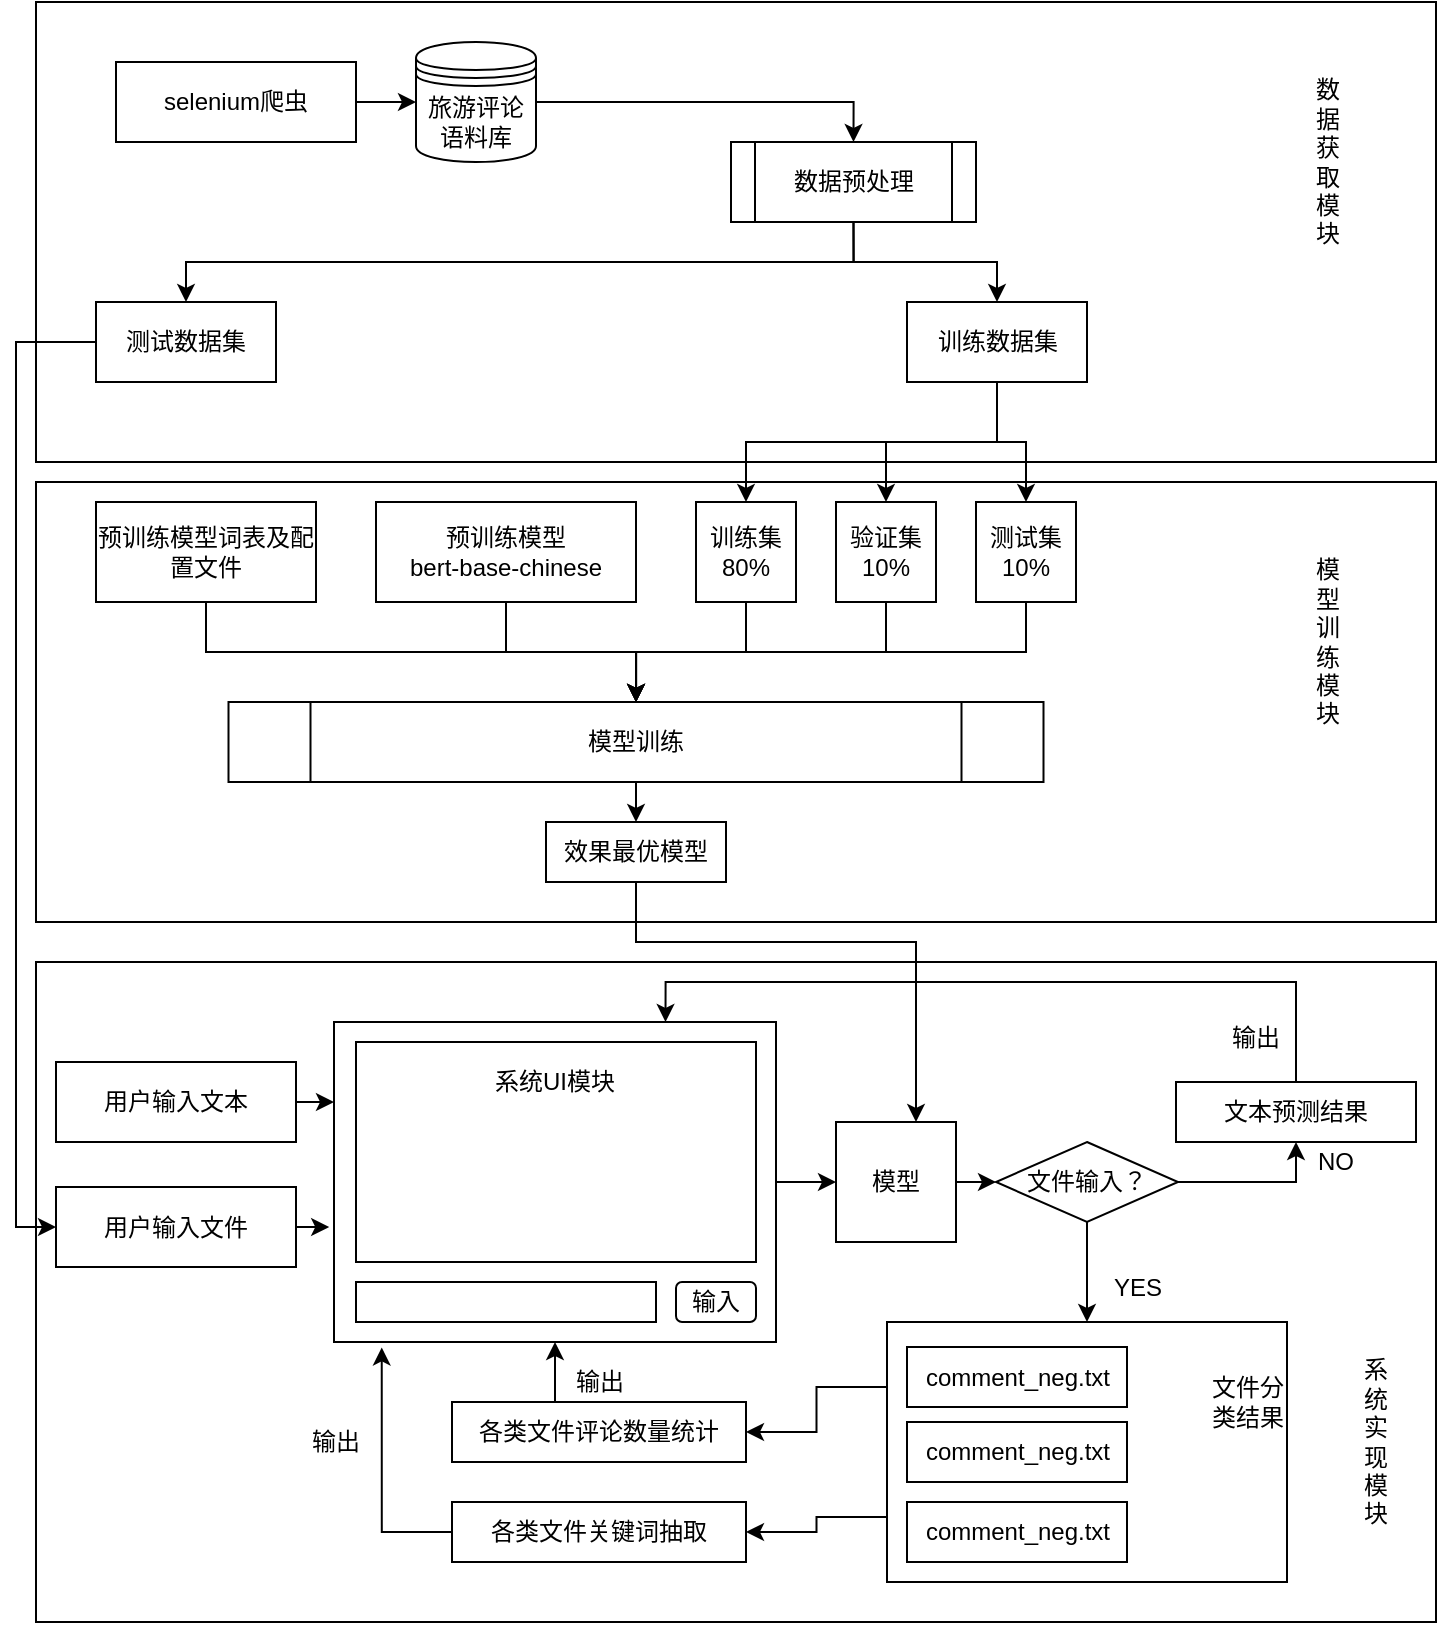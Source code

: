 <mxfile version="14.7.1" type="github">
  <diagram id="l19hE49-DuXAeXrQDloS" name="Page-1">
    <mxGraphModel dx="921" dy="492" grid="1" gridSize="10" guides="1" tooltips="1" connect="1" arrows="1" fold="1" page="1" pageScale="1" pageWidth="4681" pageHeight="3300" math="0" shadow="0">
      <root>
        <mxCell id="0" />
        <mxCell id="1" parent="0" />
        <mxCell id="fxtVjTBRkr7HKqSmOPXZ-139" value="" style="rounded=0;whiteSpace=wrap;html=1;fillColor=#ffffff;" vertex="1" parent="1">
          <mxGeometry x="90" y="740" width="700" height="330" as="geometry" />
        </mxCell>
        <mxCell id="fxtVjTBRkr7HKqSmOPXZ-52" value="" style="rounded=0;whiteSpace=wrap;html=1;" vertex="1" parent="1">
          <mxGeometry x="90" y="500" width="700" height="220" as="geometry" />
        </mxCell>
        <mxCell id="fxtVjTBRkr7HKqSmOPXZ-13" value="" style="rounded=0;whiteSpace=wrap;html=1;" vertex="1" parent="1">
          <mxGeometry x="90" y="260" width="700" height="230" as="geometry" />
        </mxCell>
        <mxCell id="fxtVjTBRkr7HKqSmOPXZ-39" style="edgeStyle=orthogonalEdgeStyle;rounded=0;orthogonalLoop=1;jettySize=auto;html=1;exitX=1;exitY=0.5;exitDx=0;exitDy=0;entryX=0.5;entryY=0;entryDx=0;entryDy=0;" edge="1" parent="1" source="fxtVjTBRkr7HKqSmOPXZ-1" target="fxtVjTBRkr7HKqSmOPXZ-23">
          <mxGeometry relative="1" as="geometry" />
        </mxCell>
        <mxCell id="fxtVjTBRkr7HKqSmOPXZ-1" value="旅游评论语料库" style="shape=datastore;whiteSpace=wrap;html=1;" vertex="1" parent="1">
          <mxGeometry x="280" y="280" width="60" height="60" as="geometry" />
        </mxCell>
        <mxCell id="fxtVjTBRkr7HKqSmOPXZ-5" style="edgeStyle=orthogonalEdgeStyle;rounded=0;orthogonalLoop=1;jettySize=auto;html=1;exitX=1;exitY=0.5;exitDx=0;exitDy=0;" edge="1" parent="1" source="fxtVjTBRkr7HKqSmOPXZ-3" target="fxtVjTBRkr7HKqSmOPXZ-1">
          <mxGeometry relative="1" as="geometry" />
        </mxCell>
        <mxCell id="fxtVjTBRkr7HKqSmOPXZ-3" value="selenium爬虫" style="rounded=0;whiteSpace=wrap;html=1;" vertex="1" parent="1">
          <mxGeometry x="130" y="290" width="120" height="40" as="geometry" />
        </mxCell>
        <mxCell id="fxtVjTBRkr7HKqSmOPXZ-114" style="edgeStyle=orthogonalEdgeStyle;rounded=0;orthogonalLoop=1;jettySize=auto;html=1;exitX=0.5;exitY=1;exitDx=0;exitDy=0;entryX=0.5;entryY=0;entryDx=0;entryDy=0;endArrow=classic;endFill=1;" edge="1" parent="1" source="fxtVjTBRkr7HKqSmOPXZ-8" target="fxtVjTBRkr7HKqSmOPXZ-16">
          <mxGeometry relative="1" as="geometry" />
        </mxCell>
        <mxCell id="fxtVjTBRkr7HKqSmOPXZ-115" style="edgeStyle=orthogonalEdgeStyle;rounded=0;orthogonalLoop=1;jettySize=auto;html=1;exitX=0.5;exitY=1;exitDx=0;exitDy=0;entryX=0.5;entryY=0;entryDx=0;entryDy=0;endArrow=classic;endFill=1;" edge="1" parent="1" source="fxtVjTBRkr7HKqSmOPXZ-8" target="fxtVjTBRkr7HKqSmOPXZ-17">
          <mxGeometry relative="1" as="geometry" />
        </mxCell>
        <mxCell id="fxtVjTBRkr7HKqSmOPXZ-117" style="edgeStyle=orthogonalEdgeStyle;rounded=0;orthogonalLoop=1;jettySize=auto;html=1;exitX=0.5;exitY=1;exitDx=0;exitDy=0;entryX=0.5;entryY=0;entryDx=0;entryDy=0;endArrow=classic;endFill=1;" edge="1" parent="1" source="fxtVjTBRkr7HKqSmOPXZ-8" target="fxtVjTBRkr7HKqSmOPXZ-18">
          <mxGeometry relative="1" as="geometry" />
        </mxCell>
        <mxCell id="fxtVjTBRkr7HKqSmOPXZ-8" value="训练数据集" style="rounded=0;whiteSpace=wrap;html=1;" vertex="1" parent="1">
          <mxGeometry x="525.5" y="410" width="90" height="40" as="geometry" />
        </mxCell>
        <mxCell id="fxtVjTBRkr7HKqSmOPXZ-138" style="edgeStyle=orthogonalEdgeStyle;rounded=0;orthogonalLoop=1;jettySize=auto;html=1;exitX=0;exitY=0.5;exitDx=0;exitDy=0;entryX=0;entryY=0.5;entryDx=0;entryDy=0;endArrow=classic;endFill=1;" edge="1" parent="1" source="fxtVjTBRkr7HKqSmOPXZ-9" target="fxtVjTBRkr7HKqSmOPXZ-134">
          <mxGeometry relative="1" as="geometry" />
        </mxCell>
        <mxCell id="fxtVjTBRkr7HKqSmOPXZ-9" value="测试数据集" style="rounded=0;whiteSpace=wrap;html=1;" vertex="1" parent="1">
          <mxGeometry x="120" y="410" width="90" height="40" as="geometry" />
        </mxCell>
        <mxCell id="fxtVjTBRkr7HKqSmOPXZ-14" value="数&lt;br&gt;据&lt;br&gt;获&lt;br&gt;取&lt;br&gt;模&lt;br&gt;块" style="text;html=1;strokeColor=none;fillColor=none;align=center;verticalAlign=middle;whiteSpace=wrap;rounded=0;" vertex="1" parent="1">
          <mxGeometry x="715.5" y="280" width="40" height="120" as="geometry" />
        </mxCell>
        <mxCell id="fxtVjTBRkr7HKqSmOPXZ-121" style="edgeStyle=orthogonalEdgeStyle;rounded=0;orthogonalLoop=1;jettySize=auto;html=1;exitX=0.5;exitY=1;exitDx=0;exitDy=0;entryX=0.5;entryY=0;entryDx=0;entryDy=0;endArrow=classic;endFill=1;" edge="1" parent="1" source="fxtVjTBRkr7HKqSmOPXZ-16" target="fxtVjTBRkr7HKqSmOPXZ-50">
          <mxGeometry relative="1" as="geometry" />
        </mxCell>
        <mxCell id="fxtVjTBRkr7HKqSmOPXZ-16" value="训练集80%" style="whiteSpace=wrap;html=1;aspect=fixed;" vertex="1" parent="1">
          <mxGeometry x="420" y="510" width="50" height="50" as="geometry" />
        </mxCell>
        <mxCell id="fxtVjTBRkr7HKqSmOPXZ-124" style="edgeStyle=orthogonalEdgeStyle;rounded=0;orthogonalLoop=1;jettySize=auto;html=1;exitX=0.5;exitY=1;exitDx=0;exitDy=0;entryX=0.5;entryY=0;entryDx=0;entryDy=0;endArrow=classic;endFill=1;" edge="1" parent="1" source="fxtVjTBRkr7HKqSmOPXZ-17" target="fxtVjTBRkr7HKqSmOPXZ-50">
          <mxGeometry relative="1" as="geometry" />
        </mxCell>
        <mxCell id="fxtVjTBRkr7HKqSmOPXZ-17" value="验证集&lt;br&gt;10%" style="whiteSpace=wrap;html=1;aspect=fixed;" vertex="1" parent="1">
          <mxGeometry x="490" y="510" width="50" height="50" as="geometry" />
        </mxCell>
        <mxCell id="fxtVjTBRkr7HKqSmOPXZ-123" style="edgeStyle=orthogonalEdgeStyle;rounded=0;orthogonalLoop=1;jettySize=auto;html=1;exitX=0.5;exitY=1;exitDx=0;exitDy=0;entryX=0.5;entryY=0;entryDx=0;entryDy=0;endArrow=classic;endFill=1;" edge="1" parent="1" source="fxtVjTBRkr7HKqSmOPXZ-18" target="fxtVjTBRkr7HKqSmOPXZ-50">
          <mxGeometry relative="1" as="geometry" />
        </mxCell>
        <mxCell id="fxtVjTBRkr7HKqSmOPXZ-18" value="测试集10%" style="whiteSpace=wrap;html=1;aspect=fixed;" vertex="1" parent="1">
          <mxGeometry x="560" y="510" width="50" height="50" as="geometry" />
        </mxCell>
        <mxCell id="fxtVjTBRkr7HKqSmOPXZ-112" style="edgeStyle=orthogonalEdgeStyle;rounded=0;orthogonalLoop=1;jettySize=auto;html=1;exitX=0.5;exitY=1;exitDx=0;exitDy=0;entryX=0.5;entryY=0;entryDx=0;entryDy=0;endArrow=classic;endFill=1;" edge="1" parent="1" source="fxtVjTBRkr7HKqSmOPXZ-23" target="fxtVjTBRkr7HKqSmOPXZ-8">
          <mxGeometry relative="1" as="geometry" />
        </mxCell>
        <mxCell id="fxtVjTBRkr7HKqSmOPXZ-113" style="edgeStyle=orthogonalEdgeStyle;rounded=0;orthogonalLoop=1;jettySize=auto;html=1;exitX=0.5;exitY=1;exitDx=0;exitDy=0;endArrow=classic;endFill=1;" edge="1" parent="1" source="fxtVjTBRkr7HKqSmOPXZ-23" target="fxtVjTBRkr7HKqSmOPXZ-9">
          <mxGeometry relative="1" as="geometry" />
        </mxCell>
        <mxCell id="fxtVjTBRkr7HKqSmOPXZ-23" value="数据预处理" style="shape=process;whiteSpace=wrap;html=1;backgroundOutline=1;" vertex="1" parent="1">
          <mxGeometry x="437.5" y="330" width="122.5" height="40" as="geometry" />
        </mxCell>
        <mxCell id="fxtVjTBRkr7HKqSmOPXZ-119" style="edgeStyle=orthogonalEdgeStyle;rounded=0;orthogonalLoop=1;jettySize=auto;html=1;exitX=0.5;exitY=1;exitDx=0;exitDy=0;endArrow=classic;endFill=1;" edge="1" parent="1" source="fxtVjTBRkr7HKqSmOPXZ-47" target="fxtVjTBRkr7HKqSmOPXZ-50">
          <mxGeometry relative="1" as="geometry" />
        </mxCell>
        <mxCell id="fxtVjTBRkr7HKqSmOPXZ-47" value="预训练模型&lt;br&gt;bert-base-chinese" style="rounded=0;whiteSpace=wrap;html=1;" vertex="1" parent="1">
          <mxGeometry x="260" y="510" width="130" height="50" as="geometry" />
        </mxCell>
        <mxCell id="fxtVjTBRkr7HKqSmOPXZ-125" style="edgeStyle=orthogonalEdgeStyle;rounded=0;orthogonalLoop=1;jettySize=auto;html=1;exitX=0.5;exitY=1;exitDx=0;exitDy=0;endArrow=classic;endFill=1;" edge="1" parent="1" source="fxtVjTBRkr7HKqSmOPXZ-48" target="fxtVjTBRkr7HKqSmOPXZ-50">
          <mxGeometry relative="1" as="geometry" />
        </mxCell>
        <mxCell id="fxtVjTBRkr7HKqSmOPXZ-48" value="预训练模型词表及配置文件" style="rounded=0;whiteSpace=wrap;html=1;" vertex="1" parent="1">
          <mxGeometry x="120" y="510" width="110" height="50" as="geometry" />
        </mxCell>
        <mxCell id="fxtVjTBRkr7HKqSmOPXZ-128" style="edgeStyle=orthogonalEdgeStyle;rounded=0;orthogonalLoop=1;jettySize=auto;html=1;exitX=0.5;exitY=1;exitDx=0;exitDy=0;entryX=0.5;entryY=0;entryDx=0;entryDy=0;endArrow=classic;endFill=1;" edge="1" parent="1" source="fxtVjTBRkr7HKqSmOPXZ-50" target="fxtVjTBRkr7HKqSmOPXZ-126">
          <mxGeometry relative="1" as="geometry" />
        </mxCell>
        <mxCell id="fxtVjTBRkr7HKqSmOPXZ-50" value="模型训练" style="shape=process;whiteSpace=wrap;html=1;backgroundOutline=1;" vertex="1" parent="1">
          <mxGeometry x="186.25" y="610" width="407.5" height="40" as="geometry" />
        </mxCell>
        <mxCell id="fxtVjTBRkr7HKqSmOPXZ-97" style="edgeStyle=orthogonalEdgeStyle;rounded=0;orthogonalLoop=1;jettySize=auto;html=1;exitX=1;exitY=0.5;exitDx=0;exitDy=0;entryX=0;entryY=0.5;entryDx=0;entryDy=0;endArrow=classic;endFill=1;" edge="1" parent="1" source="fxtVjTBRkr7HKqSmOPXZ-55" target="fxtVjTBRkr7HKqSmOPXZ-96">
          <mxGeometry relative="1" as="geometry" />
        </mxCell>
        <mxCell id="fxtVjTBRkr7HKqSmOPXZ-55" value="模型" style="rounded=0;whiteSpace=wrap;html=1;" vertex="1" parent="1">
          <mxGeometry x="490" y="820" width="60" height="60" as="geometry" />
        </mxCell>
        <mxCell id="fxtVjTBRkr7HKqSmOPXZ-72" value="" style="group" vertex="1" connectable="0" parent="1">
          <mxGeometry x="239" y="770" width="221" height="160" as="geometry" />
        </mxCell>
        <mxCell id="fxtVjTBRkr7HKqSmOPXZ-69" value="" style="rounded=0;whiteSpace=wrap;html=1;fillColor=#ffffff;" vertex="1" parent="fxtVjTBRkr7HKqSmOPXZ-72">
          <mxGeometry width="221" height="160" as="geometry" />
        </mxCell>
        <mxCell id="fxtVjTBRkr7HKqSmOPXZ-68" value="" style="rounded=0;whiteSpace=wrap;html=1;fillColor=#ffffff;" vertex="1" parent="fxtVjTBRkr7HKqSmOPXZ-72">
          <mxGeometry x="11" y="10" width="200" height="110" as="geometry" />
        </mxCell>
        <mxCell id="fxtVjTBRkr7HKqSmOPXZ-70" value="" style="rounded=0;whiteSpace=wrap;html=1;fillColor=#ffffff;" vertex="1" parent="fxtVjTBRkr7HKqSmOPXZ-72">
          <mxGeometry x="11" y="130" width="150" height="20" as="geometry" />
        </mxCell>
        <mxCell id="fxtVjTBRkr7HKqSmOPXZ-71" value="输入" style="rounded=1;whiteSpace=wrap;html=1;fillColor=#ffffff;" vertex="1" parent="fxtVjTBRkr7HKqSmOPXZ-72">
          <mxGeometry x="171" y="130" width="40" height="20" as="geometry" />
        </mxCell>
        <mxCell id="fxtVjTBRkr7HKqSmOPXZ-73" value="系统UI模块" style="text;html=1;strokeColor=none;fillColor=none;align=center;verticalAlign=middle;whiteSpace=wrap;rounded=0;" vertex="1" parent="fxtVjTBRkr7HKqSmOPXZ-72">
          <mxGeometry x="65" y="20" width="91" height="20" as="geometry" />
        </mxCell>
        <mxCell id="fxtVjTBRkr7HKqSmOPXZ-82" style="edgeStyle=orthogonalEdgeStyle;rounded=0;orthogonalLoop=1;jettySize=auto;html=1;exitX=0.5;exitY=0;exitDx=0;exitDy=0;entryX=0.75;entryY=0;entryDx=0;entryDy=0;endArrow=classic;endFill=1;" edge="1" parent="1" source="fxtVjTBRkr7HKqSmOPXZ-80" target="fxtVjTBRkr7HKqSmOPXZ-69">
          <mxGeometry relative="1" as="geometry">
            <Array as="points">
              <mxPoint x="720" y="750" />
              <mxPoint x="405" y="750" />
            </Array>
          </mxGeometry>
        </mxCell>
        <mxCell id="fxtVjTBRkr7HKqSmOPXZ-80" value="文本预测结果" style="rounded=0;whiteSpace=wrap;html=1;fillColor=#ffffff;" vertex="1" parent="1">
          <mxGeometry x="660" y="800" width="120" height="30" as="geometry" />
        </mxCell>
        <mxCell id="fxtVjTBRkr7HKqSmOPXZ-83" value="输出" style="text;html=1;strokeColor=none;fillColor=none;align=center;verticalAlign=middle;whiteSpace=wrap;rounded=0;" vertex="1" parent="1">
          <mxGeometry x="680" y="767.5" width="40" height="20" as="geometry" />
        </mxCell>
        <mxCell id="fxtVjTBRkr7HKqSmOPXZ-86" style="edgeStyle=orthogonalEdgeStyle;rounded=0;orthogonalLoop=1;jettySize=auto;html=1;exitX=1;exitY=0.75;exitDx=0;exitDy=0;entryX=0;entryY=0.5;entryDx=0;entryDy=0;endArrow=classic;endFill=1;" edge="1" parent="1" source="fxtVjTBRkr7HKqSmOPXZ-69" target="fxtVjTBRkr7HKqSmOPXZ-55">
          <mxGeometry relative="1" as="geometry">
            <Array as="points">
              <mxPoint x="460" y="850" />
            </Array>
          </mxGeometry>
        </mxCell>
        <mxCell id="fxtVjTBRkr7HKqSmOPXZ-98" style="edgeStyle=orthogonalEdgeStyle;rounded=0;orthogonalLoop=1;jettySize=auto;html=1;exitX=1;exitY=0.5;exitDx=0;exitDy=0;entryX=0.5;entryY=1;entryDx=0;entryDy=0;endArrow=classic;endFill=1;" edge="1" parent="1" source="fxtVjTBRkr7HKqSmOPXZ-96" target="fxtVjTBRkr7HKqSmOPXZ-80">
          <mxGeometry relative="1" as="geometry" />
        </mxCell>
        <mxCell id="fxtVjTBRkr7HKqSmOPXZ-102" style="edgeStyle=orthogonalEdgeStyle;rounded=0;orthogonalLoop=1;jettySize=auto;html=1;exitX=0.5;exitY=1;exitDx=0;exitDy=0;endArrow=classic;endFill=1;" edge="1" parent="1" source="fxtVjTBRkr7HKqSmOPXZ-96" target="fxtVjTBRkr7HKqSmOPXZ-84">
          <mxGeometry relative="1" as="geometry" />
        </mxCell>
        <mxCell id="fxtVjTBRkr7HKqSmOPXZ-96" value="文件输入？" style="rhombus;whiteSpace=wrap;html=1;fillColor=#ffffff;" vertex="1" parent="1">
          <mxGeometry x="570" y="830" width="91" height="40" as="geometry" />
        </mxCell>
        <mxCell id="fxtVjTBRkr7HKqSmOPXZ-99" value="NO" style="text;html=1;strokeColor=none;fillColor=none;align=center;verticalAlign=middle;whiteSpace=wrap;rounded=0;" vertex="1" parent="1">
          <mxGeometry x="720" y="830" width="40" height="20" as="geometry" />
        </mxCell>
        <mxCell id="fxtVjTBRkr7HKqSmOPXZ-101" value="" style="group" vertex="1" connectable="0" parent="1">
          <mxGeometry x="515.5" y="920" width="200" height="130" as="geometry" />
        </mxCell>
        <mxCell id="fxtVjTBRkr7HKqSmOPXZ-84" value="" style="rounded=0;whiteSpace=wrap;html=1;fillColor=#ffffff;" vertex="1" parent="fxtVjTBRkr7HKqSmOPXZ-101">
          <mxGeometry width="200" height="130" as="geometry" />
        </mxCell>
        <mxCell id="fxtVjTBRkr7HKqSmOPXZ-100" value="" style="group" vertex="1" connectable="0" parent="fxtVjTBRkr7HKqSmOPXZ-101">
          <mxGeometry x="10" y="12.5" width="190" height="107.5" as="geometry" />
        </mxCell>
        <mxCell id="fxtVjTBRkr7HKqSmOPXZ-89" value="comment_neg.txt" style="rounded=0;whiteSpace=wrap;html=1;fillColor=#ffffff;" vertex="1" parent="fxtVjTBRkr7HKqSmOPXZ-100">
          <mxGeometry y="77.5" width="110" height="30" as="geometry" />
        </mxCell>
        <mxCell id="fxtVjTBRkr7HKqSmOPXZ-90" value="comment_neg.txt" style="rounded=0;whiteSpace=wrap;html=1;fillColor=#ffffff;" vertex="1" parent="fxtVjTBRkr7HKqSmOPXZ-100">
          <mxGeometry y="37.5" width="110" height="30" as="geometry" />
        </mxCell>
        <mxCell id="fxtVjTBRkr7HKqSmOPXZ-91" value="comment_neg.txt" style="rounded=0;whiteSpace=wrap;html=1;fillColor=#ffffff;" vertex="1" parent="fxtVjTBRkr7HKqSmOPXZ-100">
          <mxGeometry width="110" height="30" as="geometry" />
        </mxCell>
        <mxCell id="fxtVjTBRkr7HKqSmOPXZ-92" value="文件分类结果" style="text;html=1;strokeColor=none;fillColor=none;align=center;verticalAlign=middle;whiteSpace=wrap;rounded=0;" vertex="1" parent="fxtVjTBRkr7HKqSmOPXZ-100">
          <mxGeometry x="150" y="17.5" width="40" height="20" as="geometry" />
        </mxCell>
        <mxCell id="fxtVjTBRkr7HKqSmOPXZ-103" value="YES" style="text;html=1;strokeColor=none;fillColor=none;align=center;verticalAlign=middle;whiteSpace=wrap;rounded=0;" vertex="1" parent="1">
          <mxGeometry x="621" y="892.5" width="40" height="20" as="geometry" />
        </mxCell>
        <mxCell id="fxtVjTBRkr7HKqSmOPXZ-108" style="edgeStyle=orthogonalEdgeStyle;rounded=0;orthogonalLoop=1;jettySize=auto;html=1;exitX=0.5;exitY=0;exitDx=0;exitDy=0;entryX=0.5;entryY=1;entryDx=0;entryDy=0;endArrow=classic;endFill=1;" edge="1" parent="1" source="fxtVjTBRkr7HKqSmOPXZ-104" target="fxtVjTBRkr7HKqSmOPXZ-69">
          <mxGeometry relative="1" as="geometry" />
        </mxCell>
        <mxCell id="fxtVjTBRkr7HKqSmOPXZ-104" value="各类文件评论数量统计" style="rounded=0;whiteSpace=wrap;html=1;fillColor=#ffffff;" vertex="1" parent="1">
          <mxGeometry x="298" y="960" width="147" height="30" as="geometry" />
        </mxCell>
        <mxCell id="fxtVjTBRkr7HKqSmOPXZ-110" style="edgeStyle=orthogonalEdgeStyle;rounded=0;orthogonalLoop=1;jettySize=auto;html=1;exitX=0;exitY=0.5;exitDx=0;exitDy=0;entryX=0.108;entryY=1.017;entryDx=0;entryDy=0;entryPerimeter=0;endArrow=classic;endFill=1;" edge="1" parent="1" source="fxtVjTBRkr7HKqSmOPXZ-105" target="fxtVjTBRkr7HKqSmOPXZ-69">
          <mxGeometry relative="1" as="geometry" />
        </mxCell>
        <mxCell id="fxtVjTBRkr7HKqSmOPXZ-105" value="各类文件关键词抽取" style="rounded=0;whiteSpace=wrap;html=1;fillColor=#ffffff;" vertex="1" parent="1">
          <mxGeometry x="298" y="1010" width="147" height="30" as="geometry" />
        </mxCell>
        <mxCell id="fxtVjTBRkr7HKqSmOPXZ-106" style="edgeStyle=orthogonalEdgeStyle;rounded=0;orthogonalLoop=1;jettySize=auto;html=1;exitX=0;exitY=0.25;exitDx=0;exitDy=0;entryX=1;entryY=0.5;entryDx=0;entryDy=0;endArrow=classic;endFill=1;" edge="1" parent="1" source="fxtVjTBRkr7HKqSmOPXZ-84" target="fxtVjTBRkr7HKqSmOPXZ-104">
          <mxGeometry relative="1" as="geometry" />
        </mxCell>
        <mxCell id="fxtVjTBRkr7HKqSmOPXZ-107" style="edgeStyle=orthogonalEdgeStyle;rounded=0;orthogonalLoop=1;jettySize=auto;html=1;exitX=0;exitY=0.75;exitDx=0;exitDy=0;entryX=1;entryY=0.5;entryDx=0;entryDy=0;endArrow=classic;endFill=1;" edge="1" parent="1" source="fxtVjTBRkr7HKqSmOPXZ-84" target="fxtVjTBRkr7HKqSmOPXZ-105">
          <mxGeometry relative="1" as="geometry" />
        </mxCell>
        <mxCell id="fxtVjTBRkr7HKqSmOPXZ-109" value="输出" style="text;html=1;strokeColor=none;fillColor=none;align=center;verticalAlign=middle;whiteSpace=wrap;rounded=0;" vertex="1" parent="1">
          <mxGeometry x="351.5" y="940" width="40" height="20" as="geometry" />
        </mxCell>
        <mxCell id="fxtVjTBRkr7HKqSmOPXZ-111" value="输出" style="text;html=1;strokeColor=none;fillColor=none;align=center;verticalAlign=middle;whiteSpace=wrap;rounded=0;" vertex="1" parent="1">
          <mxGeometry x="220" y="970" width="40" height="20" as="geometry" />
        </mxCell>
        <mxCell id="fxtVjTBRkr7HKqSmOPXZ-129" style="edgeStyle=orthogonalEdgeStyle;rounded=0;orthogonalLoop=1;jettySize=auto;html=1;exitX=0.5;exitY=1;exitDx=0;exitDy=0;endArrow=classic;endFill=1;" edge="1" parent="1" source="fxtVjTBRkr7HKqSmOPXZ-126" target="fxtVjTBRkr7HKqSmOPXZ-55">
          <mxGeometry relative="1" as="geometry">
            <Array as="points">
              <mxPoint x="390" y="730" />
              <mxPoint x="530" y="730" />
            </Array>
          </mxGeometry>
        </mxCell>
        <mxCell id="fxtVjTBRkr7HKqSmOPXZ-126" value="效果最优模型" style="rounded=0;whiteSpace=wrap;html=1;fillColor=#ffffff;" vertex="1" parent="1">
          <mxGeometry x="345" y="670" width="90" height="30" as="geometry" />
        </mxCell>
        <mxCell id="fxtVjTBRkr7HKqSmOPXZ-136" style="edgeStyle=orthogonalEdgeStyle;rounded=0;orthogonalLoop=1;jettySize=auto;html=1;exitX=1;exitY=0.5;exitDx=0;exitDy=0;entryX=0;entryY=0.25;entryDx=0;entryDy=0;endArrow=classic;endFill=1;" edge="1" parent="1" source="fxtVjTBRkr7HKqSmOPXZ-133" target="fxtVjTBRkr7HKqSmOPXZ-69">
          <mxGeometry relative="1" as="geometry" />
        </mxCell>
        <mxCell id="fxtVjTBRkr7HKqSmOPXZ-133" value="用户输入文本" style="rounded=0;whiteSpace=wrap;html=1;fillColor=#ffffff;" vertex="1" parent="1">
          <mxGeometry x="100" y="790" width="120" height="40" as="geometry" />
        </mxCell>
        <mxCell id="fxtVjTBRkr7HKqSmOPXZ-137" style="edgeStyle=orthogonalEdgeStyle;rounded=0;orthogonalLoop=1;jettySize=auto;html=1;exitX=1;exitY=0.5;exitDx=0;exitDy=0;entryX=-0.011;entryY=0.646;entryDx=0;entryDy=0;entryPerimeter=0;endArrow=classic;endFill=1;" edge="1" parent="1" source="fxtVjTBRkr7HKqSmOPXZ-134" target="fxtVjTBRkr7HKqSmOPXZ-69">
          <mxGeometry relative="1" as="geometry" />
        </mxCell>
        <mxCell id="fxtVjTBRkr7HKqSmOPXZ-134" value="用户输入文件" style="rounded=0;whiteSpace=wrap;html=1;fillColor=#ffffff;" vertex="1" parent="1">
          <mxGeometry x="100" y="852.5" width="120" height="40" as="geometry" />
        </mxCell>
        <mxCell id="fxtVjTBRkr7HKqSmOPXZ-140" value="模&lt;br&gt;型&lt;br&gt;训&lt;br&gt;练&lt;br&gt;模&lt;br&gt;块" style="text;html=1;strokeColor=none;fillColor=none;align=center;verticalAlign=middle;whiteSpace=wrap;rounded=0;" vertex="1" parent="1">
          <mxGeometry x="715.5" y="520" width="40" height="120" as="geometry" />
        </mxCell>
        <mxCell id="fxtVjTBRkr7HKqSmOPXZ-141" value="系&lt;br&gt;统&lt;br&gt;实&lt;br&gt;现&lt;br&gt;模&lt;br&gt;块" style="text;html=1;strokeColor=none;fillColor=none;align=center;verticalAlign=middle;whiteSpace=wrap;rounded=0;" vertex="1" parent="1">
          <mxGeometry x="740" y="920" width="40" height="120" as="geometry" />
        </mxCell>
      </root>
    </mxGraphModel>
  </diagram>
</mxfile>
